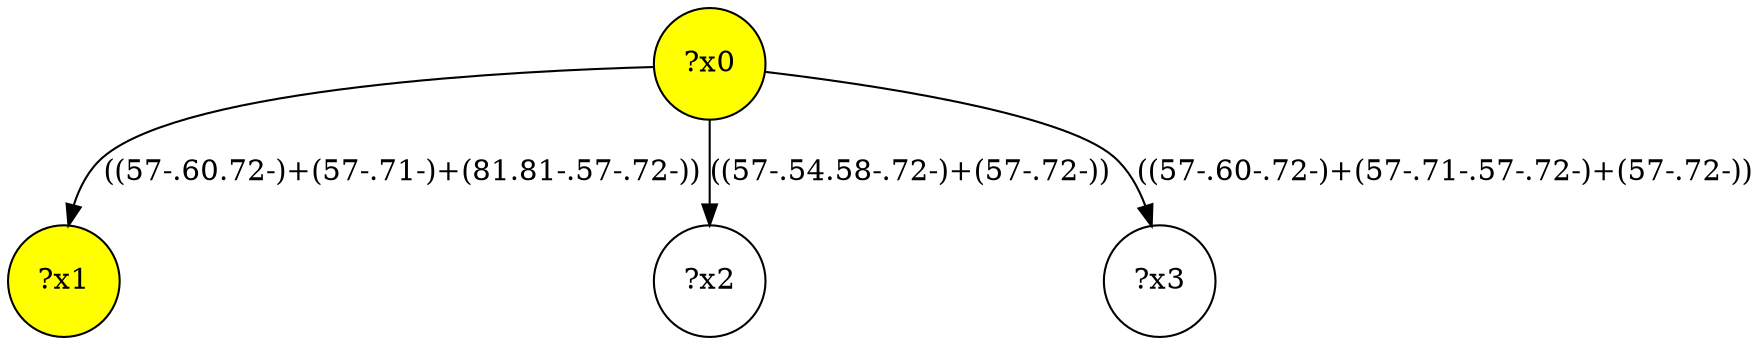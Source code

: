 digraph g {
	x0 [fillcolor="yellow", style="filled," shape=circle, label="?x0"];
	x1 [fillcolor="yellow", style="filled," shape=circle, label="?x1"];
	x0 -> x1 [label="((57-.60.72-)+(57-.71-)+(81.81-.57-.72-))"];
	x2 [shape=circle, label="?x2"];
	x0 -> x2 [label="((57-.54.58-.72-)+(57-.72-))"];
	x3 [shape=circle, label="?x3"];
	x0 -> x3 [label="((57-.60-.72-)+(57-.71-.57-.72-)+(57-.72-))"];
}

